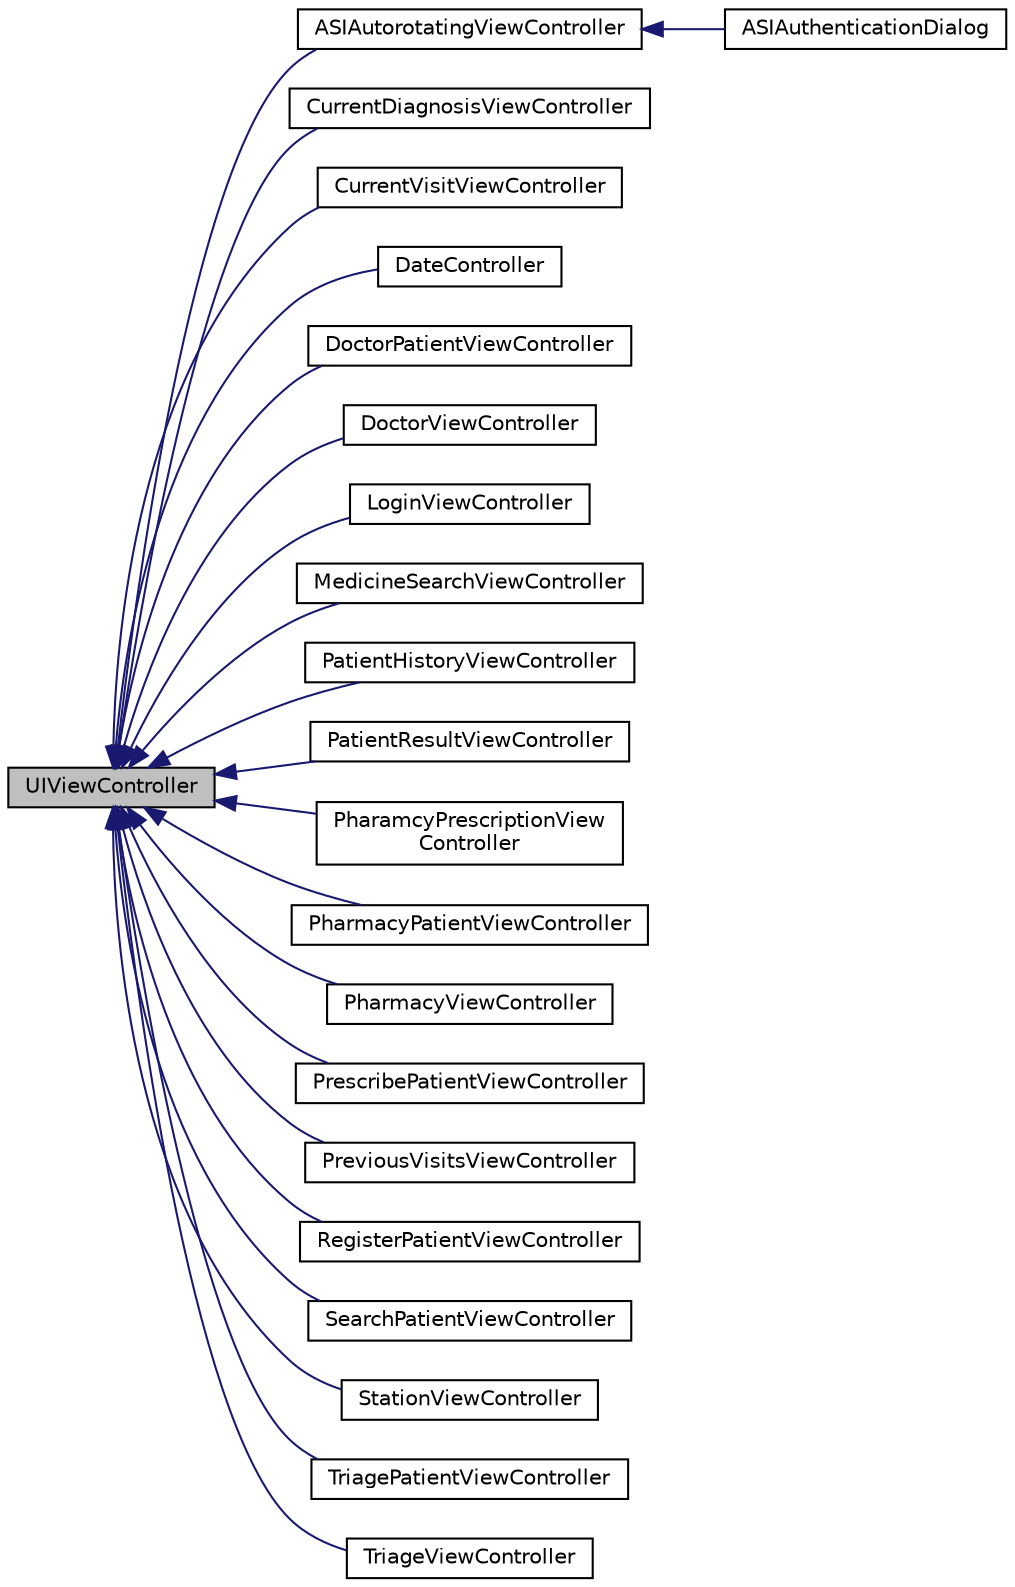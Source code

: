 digraph G
{
  edge [fontname="Helvetica",fontsize="10",labelfontname="Helvetica",labelfontsize="10"];
  node [fontname="Helvetica",fontsize="10",shape=record];
  rankdir="LR";
  Node1 [label="UIViewController",height=0.2,width=0.4,color="black", fillcolor="grey75", style="filled" fontcolor="black"];
  Node1 -> Node2 [dir="back",color="midnightblue",fontsize="10",style="solid",fontname="Helvetica"];
  Node2 [label="ASIAutorotatingViewController",height=0.2,width=0.4,color="black", fillcolor="white", style="filled",URL="$interface_a_s_i_autorotating_view_controller.html"];
  Node2 -> Node3 [dir="back",color="midnightblue",fontsize="10",style="solid",fontname="Helvetica"];
  Node3 [label="ASIAuthenticationDialog",height=0.2,width=0.4,color="black", fillcolor="white", style="filled",URL="$interface_a_s_i_authentication_dialog.html"];
  Node1 -> Node4 [dir="back",color="midnightblue",fontsize="10",style="solid",fontname="Helvetica"];
  Node4 [label="CurrentDiagnosisViewController",height=0.2,width=0.4,color="black", fillcolor="white", style="filled",URL="$interface_current_diagnosis_view_controller.html"];
  Node1 -> Node5 [dir="back",color="midnightblue",fontsize="10",style="solid",fontname="Helvetica"];
  Node5 [label="CurrentVisitViewController",height=0.2,width=0.4,color="black", fillcolor="white", style="filled",URL="$interface_current_visit_view_controller.html"];
  Node1 -> Node6 [dir="back",color="midnightblue",fontsize="10",style="solid",fontname="Helvetica"];
  Node6 [label="DateController",height=0.2,width=0.4,color="black", fillcolor="white", style="filled",URL="$interface_date_controller.html"];
  Node1 -> Node7 [dir="back",color="midnightblue",fontsize="10",style="solid",fontname="Helvetica"];
  Node7 [label="DoctorPatientViewController",height=0.2,width=0.4,color="black", fillcolor="white", style="filled",URL="$interface_doctor_patient_view_controller.html"];
  Node1 -> Node8 [dir="back",color="midnightblue",fontsize="10",style="solid",fontname="Helvetica"];
  Node8 [label="DoctorViewController",height=0.2,width=0.4,color="black", fillcolor="white", style="filled",URL="$interface_doctor_view_controller.html"];
  Node1 -> Node9 [dir="back",color="midnightblue",fontsize="10",style="solid",fontname="Helvetica"];
  Node9 [label="LoginViewController",height=0.2,width=0.4,color="black", fillcolor="white", style="filled",URL="$interface_login_view_controller.html"];
  Node1 -> Node10 [dir="back",color="midnightblue",fontsize="10",style="solid",fontname="Helvetica"];
  Node10 [label="MedicineSearchViewController",height=0.2,width=0.4,color="black", fillcolor="white", style="filled",URL="$interface_medicine_search_view_controller.html"];
  Node1 -> Node11 [dir="back",color="midnightblue",fontsize="10",style="solid",fontname="Helvetica"];
  Node11 [label="PatientHistoryViewController",height=0.2,width=0.4,color="black", fillcolor="white", style="filled",URL="$interface_patient_history_view_controller.html"];
  Node1 -> Node12 [dir="back",color="midnightblue",fontsize="10",style="solid",fontname="Helvetica"];
  Node12 [label="PatientResultViewController",height=0.2,width=0.4,color="black", fillcolor="white", style="filled",URL="$interface_patient_result_view_controller.html"];
  Node1 -> Node13 [dir="back",color="midnightblue",fontsize="10",style="solid",fontname="Helvetica"];
  Node13 [label="PharamcyPrescriptionView\lController",height=0.2,width=0.4,color="black", fillcolor="white", style="filled",URL="$interface_pharamcy_prescription_view_controller.html"];
  Node1 -> Node14 [dir="back",color="midnightblue",fontsize="10",style="solid",fontname="Helvetica"];
  Node14 [label="PharmacyPatientViewController",height=0.2,width=0.4,color="black", fillcolor="white", style="filled",URL="$interface_pharmacy_patient_view_controller.html"];
  Node1 -> Node15 [dir="back",color="midnightblue",fontsize="10",style="solid",fontname="Helvetica"];
  Node15 [label="PharmacyViewController",height=0.2,width=0.4,color="black", fillcolor="white", style="filled",URL="$interface_pharmacy_view_controller.html"];
  Node1 -> Node16 [dir="back",color="midnightblue",fontsize="10",style="solid",fontname="Helvetica"];
  Node16 [label="PrescribePatientViewController",height=0.2,width=0.4,color="black", fillcolor="white", style="filled",URL="$interface_prescribe_patient_view_controller.html"];
  Node1 -> Node17 [dir="back",color="midnightblue",fontsize="10",style="solid",fontname="Helvetica"];
  Node17 [label="PreviousVisitsViewController",height=0.2,width=0.4,color="black", fillcolor="white", style="filled",URL="$interface_previous_visits_view_controller.html"];
  Node1 -> Node18 [dir="back",color="midnightblue",fontsize="10",style="solid",fontname="Helvetica"];
  Node18 [label="RegisterPatientViewController",height=0.2,width=0.4,color="black", fillcolor="white", style="filled",URL="$interface_register_patient_view_controller.html"];
  Node1 -> Node19 [dir="back",color="midnightblue",fontsize="10",style="solid",fontname="Helvetica"];
  Node19 [label="SearchPatientViewController",height=0.2,width=0.4,color="black", fillcolor="white", style="filled",URL="$interface_search_patient_view_controller.html"];
  Node1 -> Node20 [dir="back",color="midnightblue",fontsize="10",style="solid",fontname="Helvetica"];
  Node20 [label="StationViewController",height=0.2,width=0.4,color="black", fillcolor="white", style="filled",URL="$interface_station_view_controller.html"];
  Node1 -> Node21 [dir="back",color="midnightblue",fontsize="10",style="solid",fontname="Helvetica"];
  Node21 [label="TriagePatientViewController",height=0.2,width=0.4,color="black", fillcolor="white", style="filled",URL="$interface_triage_patient_view_controller.html"];
  Node1 -> Node22 [dir="back",color="midnightblue",fontsize="10",style="solid",fontname="Helvetica"];
  Node22 [label="TriageViewController",height=0.2,width=0.4,color="black", fillcolor="white", style="filled",URL="$interface_triage_view_controller.html"];
}
